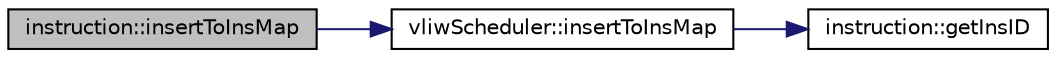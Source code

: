 digraph G
{
  edge [fontname="Helvetica",fontsize="10",labelfontname="Helvetica",labelfontsize="10"];
  node [fontname="Helvetica",fontsize="10",shape=record];
  rankdir=LR;
  Node1 [label="instruction::insertToInsMap",height=0.2,width=0.4,color="black", fillcolor="grey75", style="filled" fontcolor="black"];
  Node1 -> Node2 [color="midnightblue",fontsize="10",style="solid",fontname="Helvetica"];
  Node2 [label="vliwScheduler::insertToInsMap",height=0.2,width=0.4,color="black", fillcolor="white", style="filled",URL="$classvliwScheduler.html#a003d398e327890ff6b77d565207f970d"];
  Node2 -> Node3 [color="midnightblue",fontsize="10",style="solid",fontname="Helvetica"];
  Node3 [label="instruction::getInsID",height=0.2,width=0.4,color="black", fillcolor="white", style="filled",URL="$classinstruction.html#a0856c8a7411c298a51cd8d8d5e2f8b12"];
}

